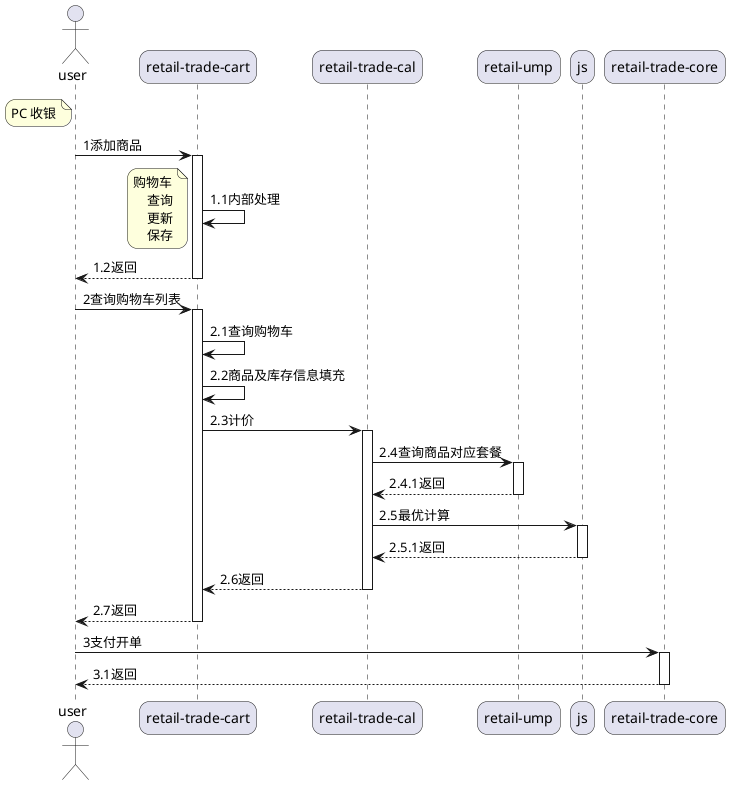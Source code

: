 @startuml
skinparam sequenceArrowThickness 1
skinparam roundcorner 20
skinparam maxmessagesize 500
/'skinparam sequenceParticipant underline'/

actor user as u
note left of u
 PC 收银
end note

participant "retail-trade-cart" as cart
participant "retail-trade-cal" as cal
participant "retail-ump" as ump
participant "js" as js
participant "retail-trade-core" as core

u -> cart : 1添加商品
activate cart
cart -> cart : 1.1内部处理
note left
    购物车
        查询
        更新
        保存
end note
return 1.2返回

u -> cart : 2查询购物车列表
activate cart
cart -> cart : 2.1查询购物车

cart -> cart : 2.2商品及库存信息填充

cart -> cal : 2.3计价
activate cal

cal -> ump : 2.4查询商品对应套餐
activate ump
return 2.4.1返回

cal -> js : 2.5最优计算
activate js
return 2.5.1返回

return 2.6返回

return 2.7返回

u -> core : 3支付开单
activate core
return 3.1返回

@enduml